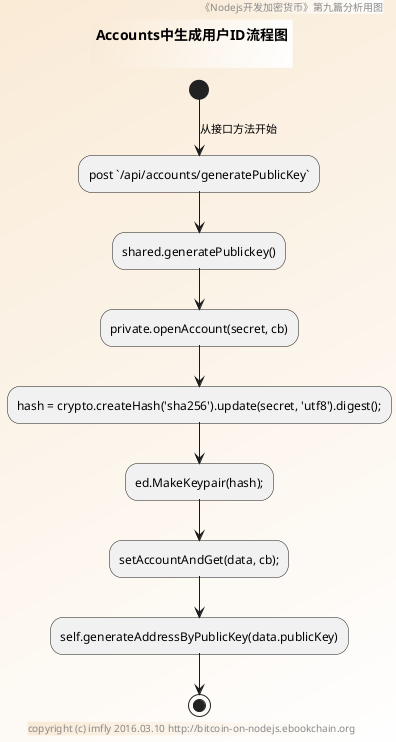 @startuml ../../../styles/images/modules/crypto/activity.png
  skinparam BorderColor #blue\9932CC
  skinparam backgroundcolor AntiqueWhite/white

  title
  Accounts中生成用户ID流程图

  end title

  footer copyright (c) imfly 2016.03.10 http://bitcoin-on-nodejs.ebookchain.org
  header 《Nodejs开发加密货币》第九篇分析用图

  (*) --> [从接口方法开始] "post `/api/accounts/generatePublicKey`"
  --> shared.generatePublickey()
  --> private.openAccount(secret, cb)
  --> hash = crypto.createHash('sha256').update(secret, 'utf8').digest();
  --> ed.MakeKeypair(hash);
  --> setAccountAndGet(data, cb);
  --> self.generateAddressByPublicKey(data.publicKey)
  --> (*)
@enduml

